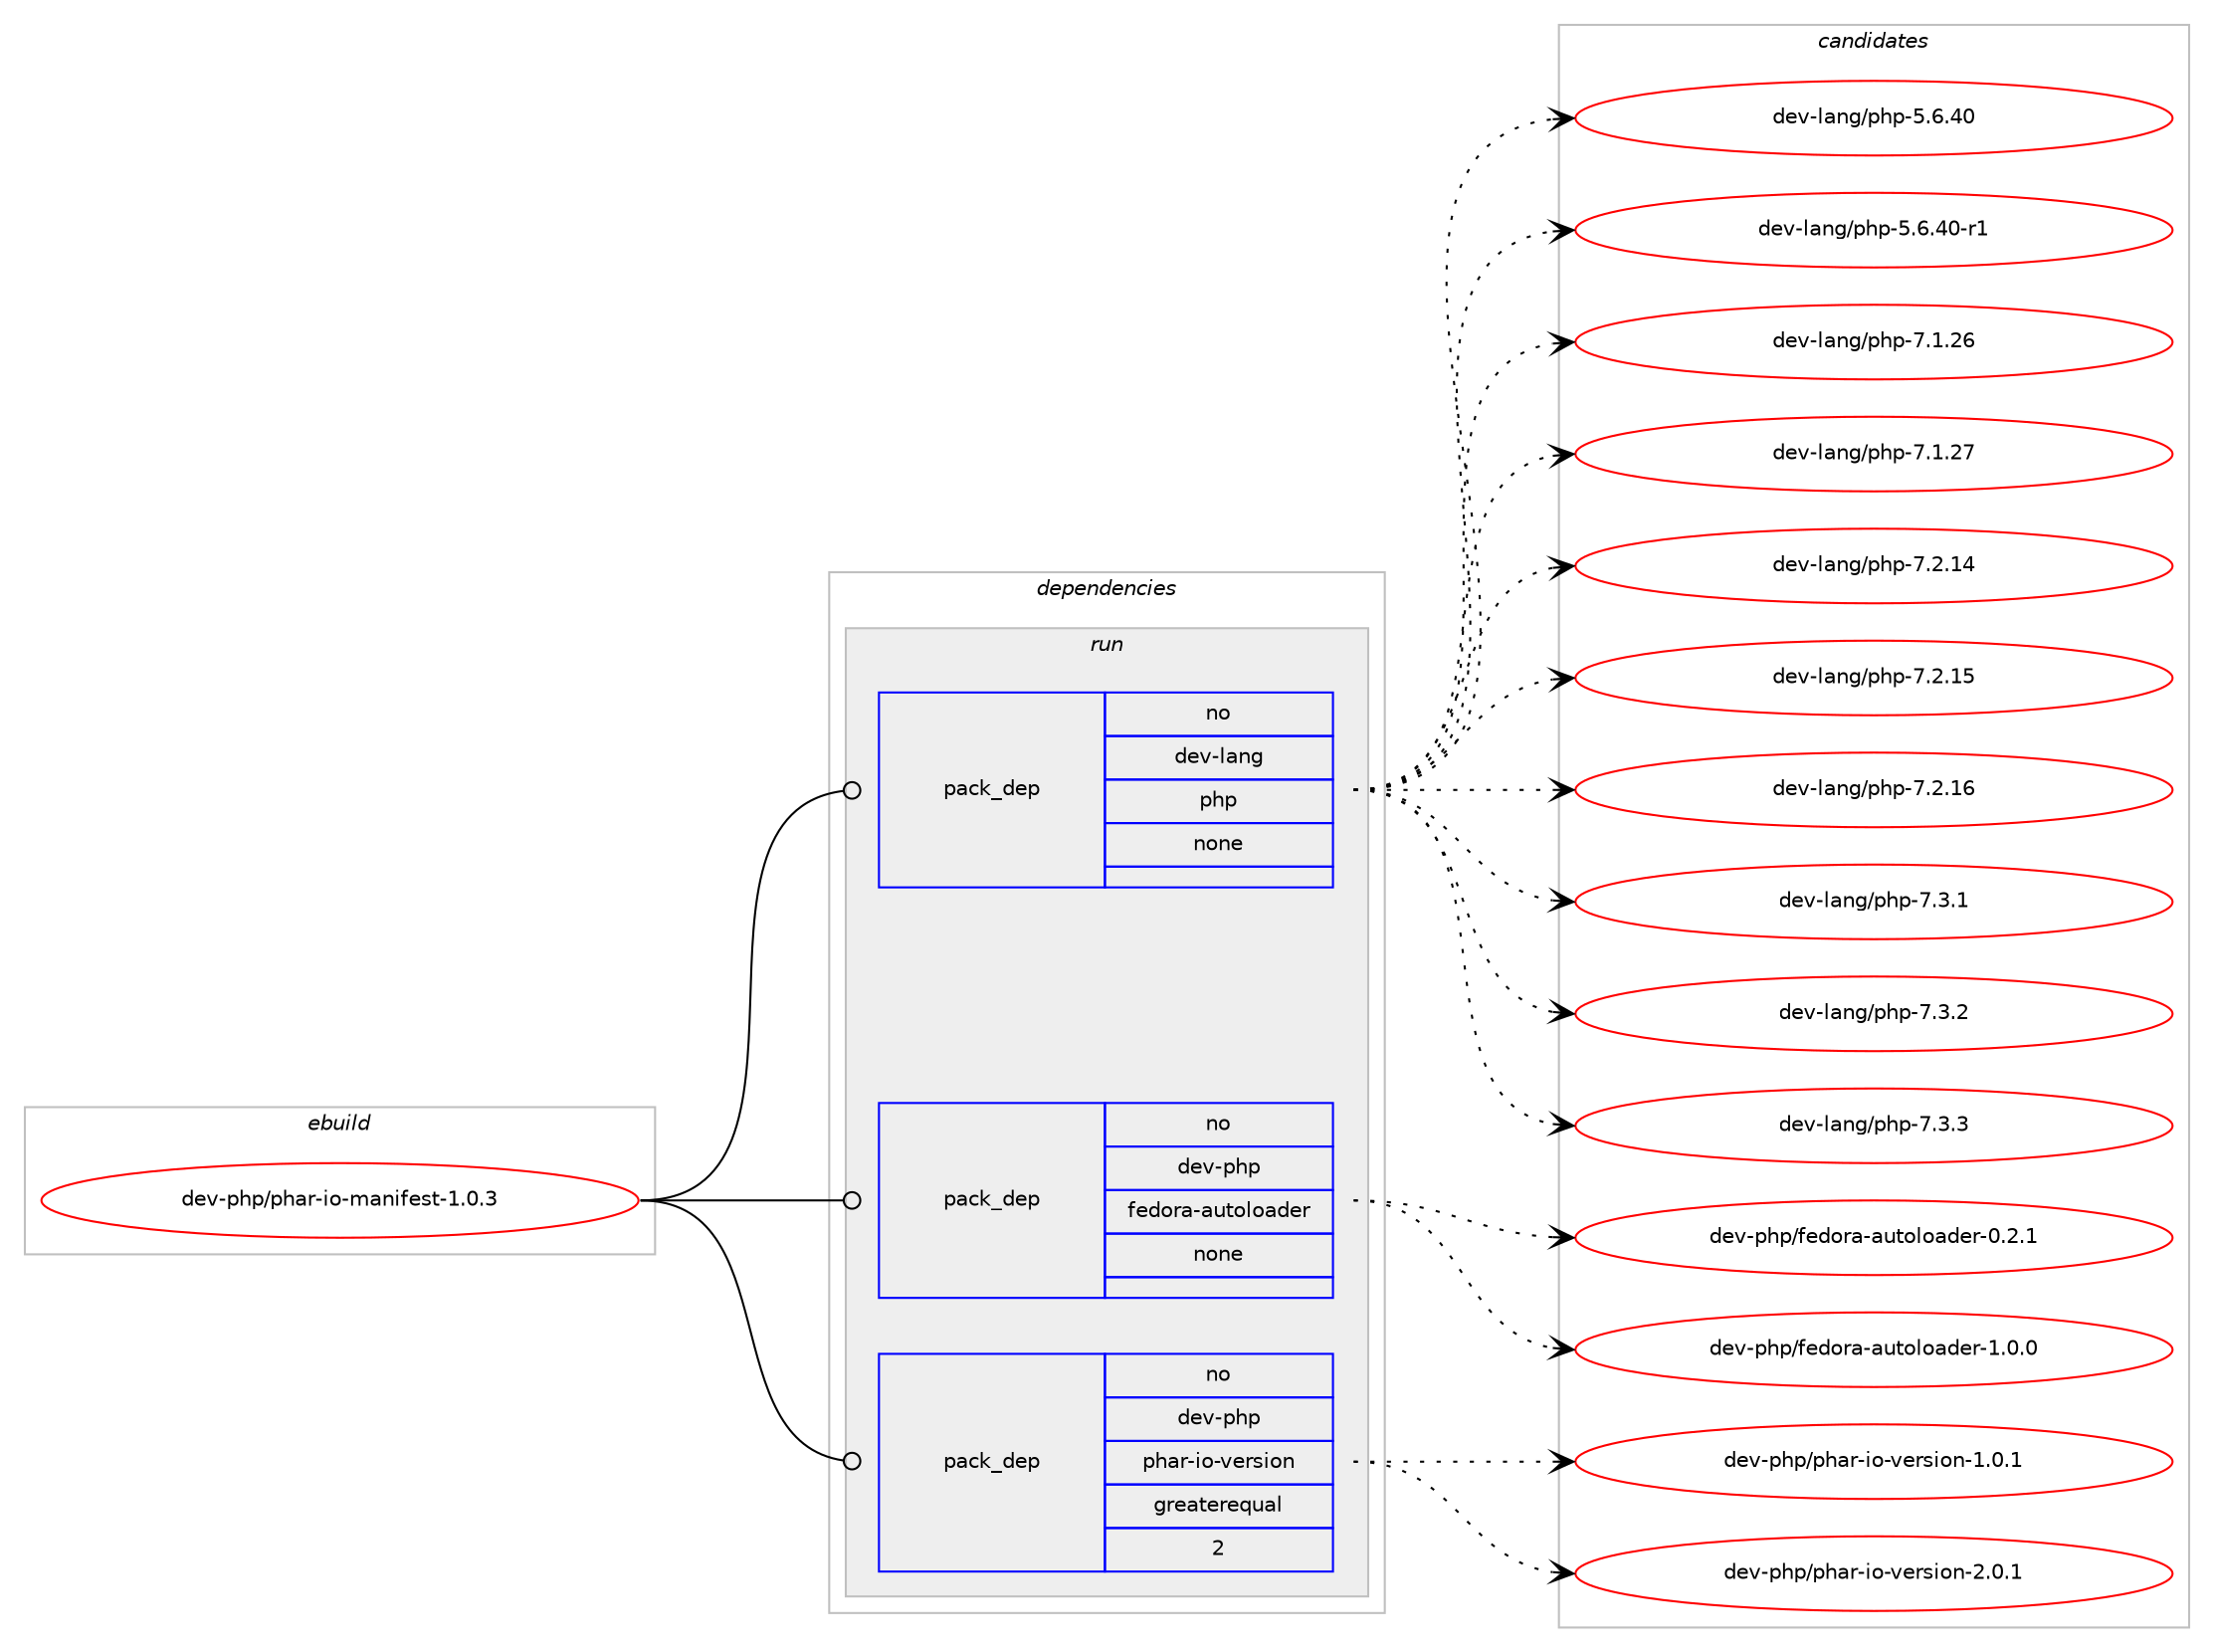 digraph prolog {

# *************
# Graph options
# *************

newrank=true;
concentrate=true;
compound=true;
graph [rankdir=LR,fontname=Helvetica,fontsize=10,ranksep=1.5];#, ranksep=2.5, nodesep=0.2];
edge  [arrowhead=vee];
node  [fontname=Helvetica,fontsize=10];

# **********
# The ebuild
# **********

subgraph cluster_leftcol {
color=gray;
rank=same;
label=<<i>ebuild</i>>;
id [label="dev-php/phar-io-manifest-1.0.3", color=red, width=4, href="../dev-php/phar-io-manifest-1.0.3.svg"];
}

# ****************
# The dependencies
# ****************

subgraph cluster_midcol {
color=gray;
label=<<i>dependencies</i>>;
subgraph cluster_compile {
fillcolor="#eeeeee";
style=filled;
label=<<i>compile</i>>;
}
subgraph cluster_compileandrun {
fillcolor="#eeeeee";
style=filled;
label=<<i>compile and run</i>>;
}
subgraph cluster_run {
fillcolor="#eeeeee";
style=filled;
label=<<i>run</i>>;
subgraph pack1002515 {
dependency1395753 [label=<<TABLE BORDER="0" CELLBORDER="1" CELLSPACING="0" CELLPADDING="4" WIDTH="220"><TR><TD ROWSPAN="6" CELLPADDING="30">pack_dep</TD></TR><TR><TD WIDTH="110">no</TD></TR><TR><TD>dev-lang</TD></TR><TR><TD>php</TD></TR><TR><TD>none</TD></TR><TR><TD></TD></TR></TABLE>>, shape=none, color=blue];
}
id:e -> dependency1395753:w [weight=20,style="solid",arrowhead="odot"];
subgraph pack1002516 {
dependency1395754 [label=<<TABLE BORDER="0" CELLBORDER="1" CELLSPACING="0" CELLPADDING="4" WIDTH="220"><TR><TD ROWSPAN="6" CELLPADDING="30">pack_dep</TD></TR><TR><TD WIDTH="110">no</TD></TR><TR><TD>dev-php</TD></TR><TR><TD>fedora-autoloader</TD></TR><TR><TD>none</TD></TR><TR><TD></TD></TR></TABLE>>, shape=none, color=blue];
}
id:e -> dependency1395754:w [weight=20,style="solid",arrowhead="odot"];
subgraph pack1002517 {
dependency1395755 [label=<<TABLE BORDER="0" CELLBORDER="1" CELLSPACING="0" CELLPADDING="4" WIDTH="220"><TR><TD ROWSPAN="6" CELLPADDING="30">pack_dep</TD></TR><TR><TD WIDTH="110">no</TD></TR><TR><TD>dev-php</TD></TR><TR><TD>phar-io-version</TD></TR><TR><TD>greaterequal</TD></TR><TR><TD>2</TD></TR></TABLE>>, shape=none, color=blue];
}
id:e -> dependency1395755:w [weight=20,style="solid",arrowhead="odot"];
}
}

# **************
# The candidates
# **************

subgraph cluster_choices {
rank=same;
color=gray;
label=<<i>candidates</i>>;

subgraph choice1002515 {
color=black;
nodesep=1;
choice10010111845108971101034711210411245534654465248 [label="dev-lang/php-5.6.40", color=red, width=4,href="../dev-lang/php-5.6.40.svg"];
choice100101118451089711010347112104112455346544652484511449 [label="dev-lang/php-5.6.40-r1", color=red, width=4,href="../dev-lang/php-5.6.40-r1.svg"];
choice10010111845108971101034711210411245554649465054 [label="dev-lang/php-7.1.26", color=red, width=4,href="../dev-lang/php-7.1.26.svg"];
choice10010111845108971101034711210411245554649465055 [label="dev-lang/php-7.1.27", color=red, width=4,href="../dev-lang/php-7.1.27.svg"];
choice10010111845108971101034711210411245554650464952 [label="dev-lang/php-7.2.14", color=red, width=4,href="../dev-lang/php-7.2.14.svg"];
choice10010111845108971101034711210411245554650464953 [label="dev-lang/php-7.2.15", color=red, width=4,href="../dev-lang/php-7.2.15.svg"];
choice10010111845108971101034711210411245554650464954 [label="dev-lang/php-7.2.16", color=red, width=4,href="../dev-lang/php-7.2.16.svg"];
choice100101118451089711010347112104112455546514649 [label="dev-lang/php-7.3.1", color=red, width=4,href="../dev-lang/php-7.3.1.svg"];
choice100101118451089711010347112104112455546514650 [label="dev-lang/php-7.3.2", color=red, width=4,href="../dev-lang/php-7.3.2.svg"];
choice100101118451089711010347112104112455546514651 [label="dev-lang/php-7.3.3", color=red, width=4,href="../dev-lang/php-7.3.3.svg"];
dependency1395753:e -> choice10010111845108971101034711210411245534654465248:w [style=dotted,weight="100"];
dependency1395753:e -> choice100101118451089711010347112104112455346544652484511449:w [style=dotted,weight="100"];
dependency1395753:e -> choice10010111845108971101034711210411245554649465054:w [style=dotted,weight="100"];
dependency1395753:e -> choice10010111845108971101034711210411245554649465055:w [style=dotted,weight="100"];
dependency1395753:e -> choice10010111845108971101034711210411245554650464952:w [style=dotted,weight="100"];
dependency1395753:e -> choice10010111845108971101034711210411245554650464953:w [style=dotted,weight="100"];
dependency1395753:e -> choice10010111845108971101034711210411245554650464954:w [style=dotted,weight="100"];
dependency1395753:e -> choice100101118451089711010347112104112455546514649:w [style=dotted,weight="100"];
dependency1395753:e -> choice100101118451089711010347112104112455546514650:w [style=dotted,weight="100"];
dependency1395753:e -> choice100101118451089711010347112104112455546514651:w [style=dotted,weight="100"];
}
subgraph choice1002516 {
color=black;
nodesep=1;
choice100101118451121041124710210110011111497459711711611110811197100101114454846504649 [label="dev-php/fedora-autoloader-0.2.1", color=red, width=4,href="../dev-php/fedora-autoloader-0.2.1.svg"];
choice100101118451121041124710210110011111497459711711611110811197100101114454946484648 [label="dev-php/fedora-autoloader-1.0.0", color=red, width=4,href="../dev-php/fedora-autoloader-1.0.0.svg"];
dependency1395754:e -> choice100101118451121041124710210110011111497459711711611110811197100101114454846504649:w [style=dotted,weight="100"];
dependency1395754:e -> choice100101118451121041124710210110011111497459711711611110811197100101114454946484648:w [style=dotted,weight="100"];
}
subgraph choice1002517 {
color=black;
nodesep=1;
choice1001011184511210411247112104971144510511145118101114115105111110454946484649 [label="dev-php/phar-io-version-1.0.1", color=red, width=4,href="../dev-php/phar-io-version-1.0.1.svg"];
choice1001011184511210411247112104971144510511145118101114115105111110455046484649 [label="dev-php/phar-io-version-2.0.1", color=red, width=4,href="../dev-php/phar-io-version-2.0.1.svg"];
dependency1395755:e -> choice1001011184511210411247112104971144510511145118101114115105111110454946484649:w [style=dotted,weight="100"];
dependency1395755:e -> choice1001011184511210411247112104971144510511145118101114115105111110455046484649:w [style=dotted,weight="100"];
}
}

}
